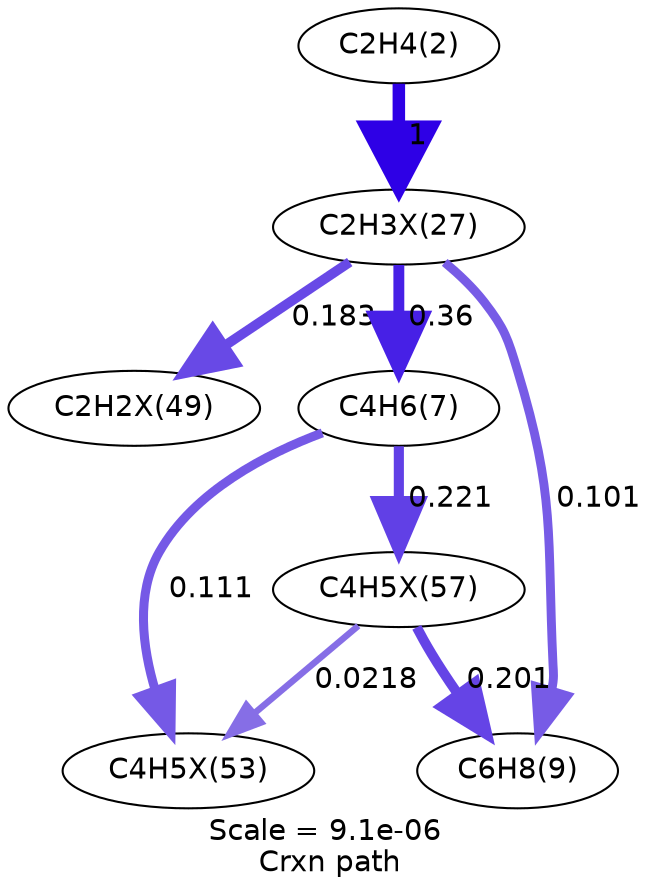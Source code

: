 digraph reaction_paths {
center=1;
s5 -> s58[fontname="Helvetica", style="setlinewidth(6)", arrowsize=3, color="0.7, 1.5, 0.9"
, label=" 1"];
s58 -> s64[fontname="Helvetica", style="setlinewidth(4.72)", arrowsize=2.36, color="0.7, 0.683, 0.9"
, label=" 0.183"];
s58 -> s8[fontname="Helvetica", style="setlinewidth(5.23)", arrowsize=2.61, color="0.7, 0.86, 0.9"
, label=" 0.36"];
s58 -> s9[fontname="Helvetica", style="setlinewidth(4.27)", arrowsize=2.13, color="0.7, 0.601, 0.9"
, label=" 0.101"];
s8 -> s66[fontname="Helvetica", style="setlinewidth(4.86)", arrowsize=2.43, color="0.7, 0.721, 0.9"
, label=" 0.221"];
s8 -> s65[fontname="Helvetica", style="setlinewidth(4.34)", arrowsize=2.17, color="0.7, 0.611, 0.9"
, label=" 0.111"];
s66 -> s9[fontname="Helvetica", style="setlinewidth(4.79)", arrowsize=2.39, color="0.7, 0.701, 0.9"
, label=" 0.201"];
s66 -> s65[fontname="Helvetica", style="setlinewidth(3.11)", arrowsize=1.56, color="0.7, 0.522, 0.9"
, label=" 0.0218"];
s5 [ fontname="Helvetica", label="C2H4(2)"];
s8 [ fontname="Helvetica", label="C4H6(7)"];
s9 [ fontname="Helvetica", label="C6H8(9)"];
s58 [ fontname="Helvetica", label="C2H3X(27)"];
s64 [ fontname="Helvetica", label="C2H2X(49)"];
s65 [ fontname="Helvetica", label="C4H5X(53)"];
s66 [ fontname="Helvetica", label="C4H5X(57)"];
 label = "Scale = 9.1e-06\l Crxn path";
 fontname = "Helvetica";
}
